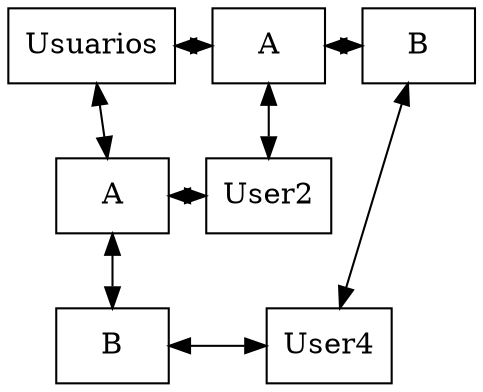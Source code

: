 digraph Matrix {
node[shape = "box"];
"Nodo__"[label = "Usuarios", group="root"];
"Nodo__" -> "Nodo__A" [dir=both];
"Nodo__" -> "Nodo_A_" [dir=both];
"Nodo__A"[label = "A", group="column"]
"Nodo__A" -> "Nodo__B" [dir=both];
"Nodo__A" -> "Nodo_A_A" [dir=both];
"Nodo__B"[label = "B", group="column"]
"Nodo__B" -> "Nodo_B_B" [dir=both];
{rank=same; "Nodo__"; "Nodo__A"; "Nodo__B"}
"Nodo_A_"[label = "A", group="row"]
"Nodo_A_" -> "Nodo_A_A" [dir=both];
"Nodo_A_" -> "Nodo_B_" [dir=both];
"Nodo_A_A"[label = "User2"]
{rank=same; "Nodo_A_"; "Nodo_A_A"}
"Nodo_B_"[label = "B", group="row"]
"Nodo_B_" -> "Nodo_B_B" [dir=both];
"Nodo_B_B"[label = "User4"]
{rank=same; "Nodo_B_"; "Nodo_B_B"}
}

